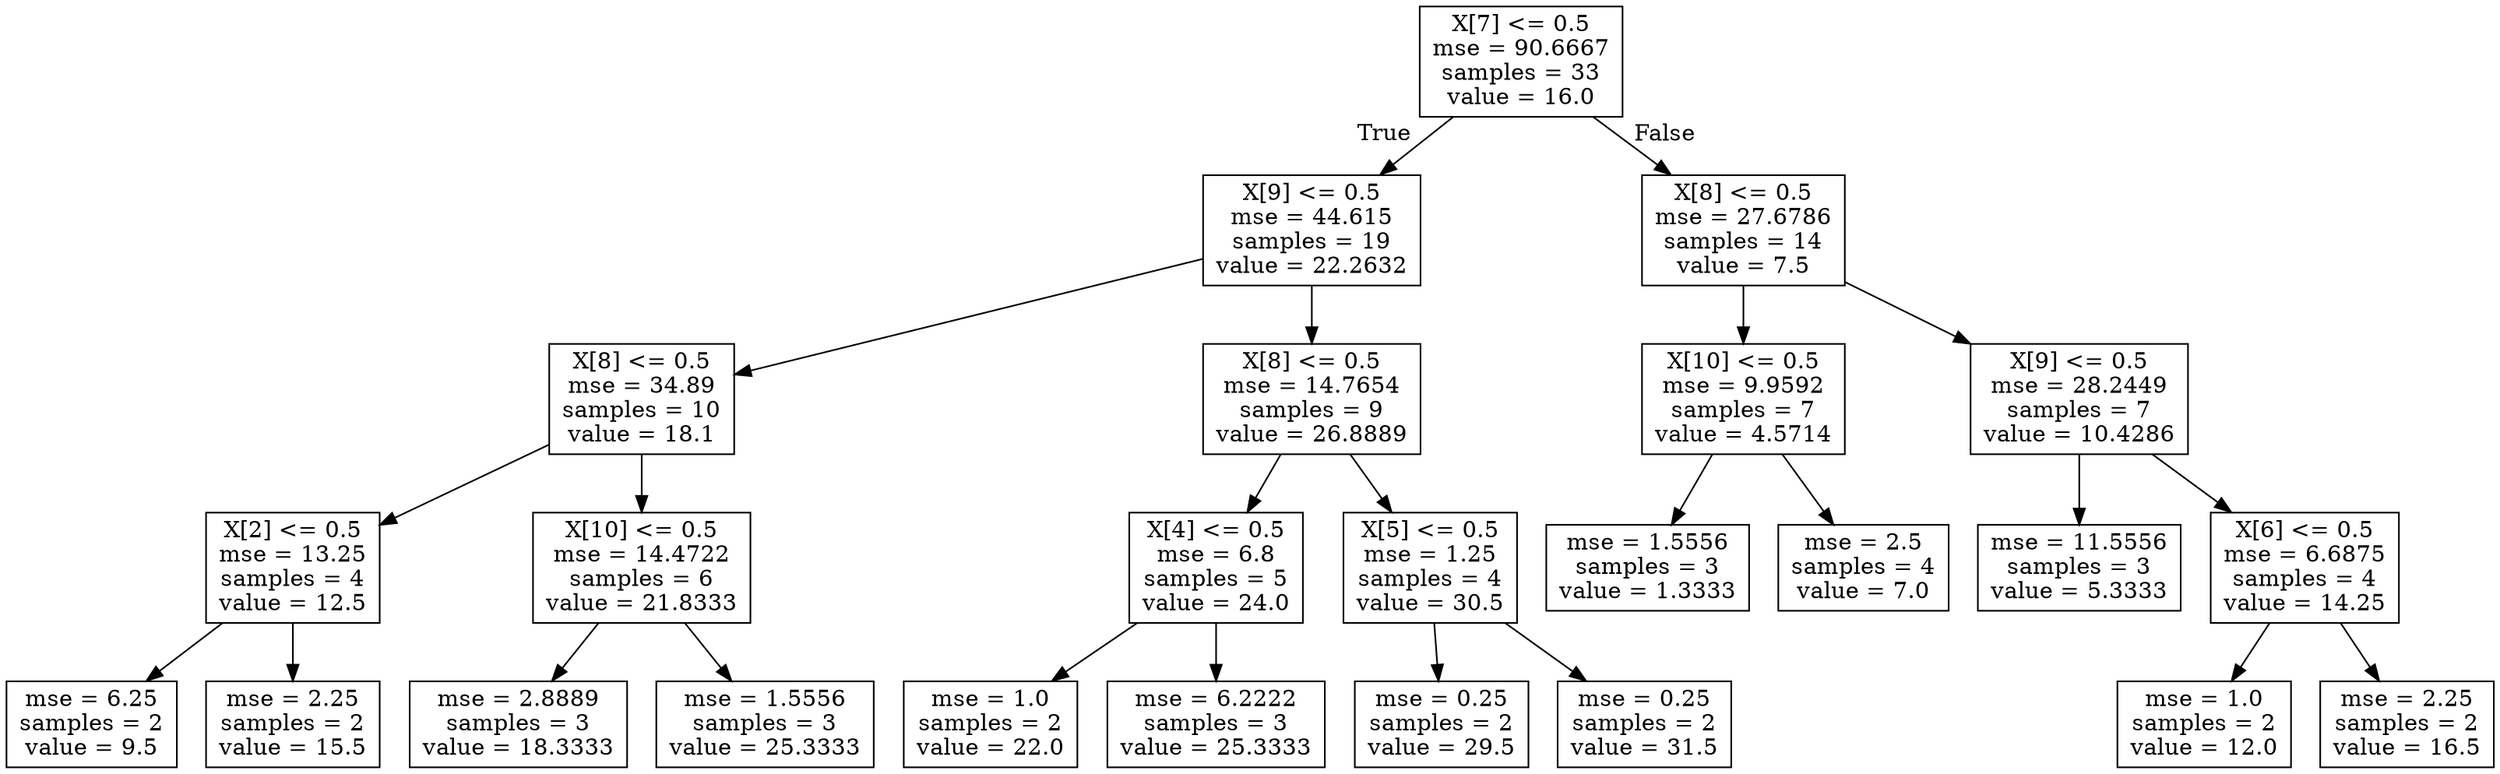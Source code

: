 digraph Tree {
node [shape=box] ;
0 [label="X[7] <= 0.5\nmse = 90.6667\nsamples = 33\nvalue = 16.0"] ;
1 [label="X[9] <= 0.5\nmse = 44.615\nsamples = 19\nvalue = 22.2632"] ;
0 -> 1 [labeldistance=2.5, labelangle=45, headlabel="True"] ;
2 [label="X[8] <= 0.5\nmse = 34.89\nsamples = 10\nvalue = 18.1"] ;
1 -> 2 ;
3 [label="X[2] <= 0.5\nmse = 13.25\nsamples = 4\nvalue = 12.5"] ;
2 -> 3 ;
4 [label="mse = 6.25\nsamples = 2\nvalue = 9.5"] ;
3 -> 4 ;
5 [label="mse = 2.25\nsamples = 2\nvalue = 15.5"] ;
3 -> 5 ;
6 [label="X[10] <= 0.5\nmse = 14.4722\nsamples = 6\nvalue = 21.8333"] ;
2 -> 6 ;
7 [label="mse = 2.8889\nsamples = 3\nvalue = 18.3333"] ;
6 -> 7 ;
8 [label="mse = 1.5556\nsamples = 3\nvalue = 25.3333"] ;
6 -> 8 ;
9 [label="X[8] <= 0.5\nmse = 14.7654\nsamples = 9\nvalue = 26.8889"] ;
1 -> 9 ;
10 [label="X[4] <= 0.5\nmse = 6.8\nsamples = 5\nvalue = 24.0"] ;
9 -> 10 ;
11 [label="mse = 1.0\nsamples = 2\nvalue = 22.0"] ;
10 -> 11 ;
12 [label="mse = 6.2222\nsamples = 3\nvalue = 25.3333"] ;
10 -> 12 ;
13 [label="X[5] <= 0.5\nmse = 1.25\nsamples = 4\nvalue = 30.5"] ;
9 -> 13 ;
14 [label="mse = 0.25\nsamples = 2\nvalue = 29.5"] ;
13 -> 14 ;
15 [label="mse = 0.25\nsamples = 2\nvalue = 31.5"] ;
13 -> 15 ;
16 [label="X[8] <= 0.5\nmse = 27.6786\nsamples = 14\nvalue = 7.5"] ;
0 -> 16 [labeldistance=2.5, labelangle=-45, headlabel="False"] ;
17 [label="X[10] <= 0.5\nmse = 9.9592\nsamples = 7\nvalue = 4.5714"] ;
16 -> 17 ;
18 [label="mse = 1.5556\nsamples = 3\nvalue = 1.3333"] ;
17 -> 18 ;
19 [label="mse = 2.5\nsamples = 4\nvalue = 7.0"] ;
17 -> 19 ;
20 [label="X[9] <= 0.5\nmse = 28.2449\nsamples = 7\nvalue = 10.4286"] ;
16 -> 20 ;
21 [label="mse = 11.5556\nsamples = 3\nvalue = 5.3333"] ;
20 -> 21 ;
22 [label="X[6] <= 0.5\nmse = 6.6875\nsamples = 4\nvalue = 14.25"] ;
20 -> 22 ;
23 [label="mse = 1.0\nsamples = 2\nvalue = 12.0"] ;
22 -> 23 ;
24 [label="mse = 2.25\nsamples = 2\nvalue = 16.5"] ;
22 -> 24 ;
}